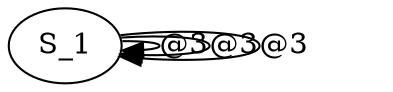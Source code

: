 digraph graphtest {
  S_1 -> S_1  [ label="@3"] ;
  S_1 -> S_1  [ label="@3"] ;
  S_1 -> S_1  [ label="@3"] ;
}